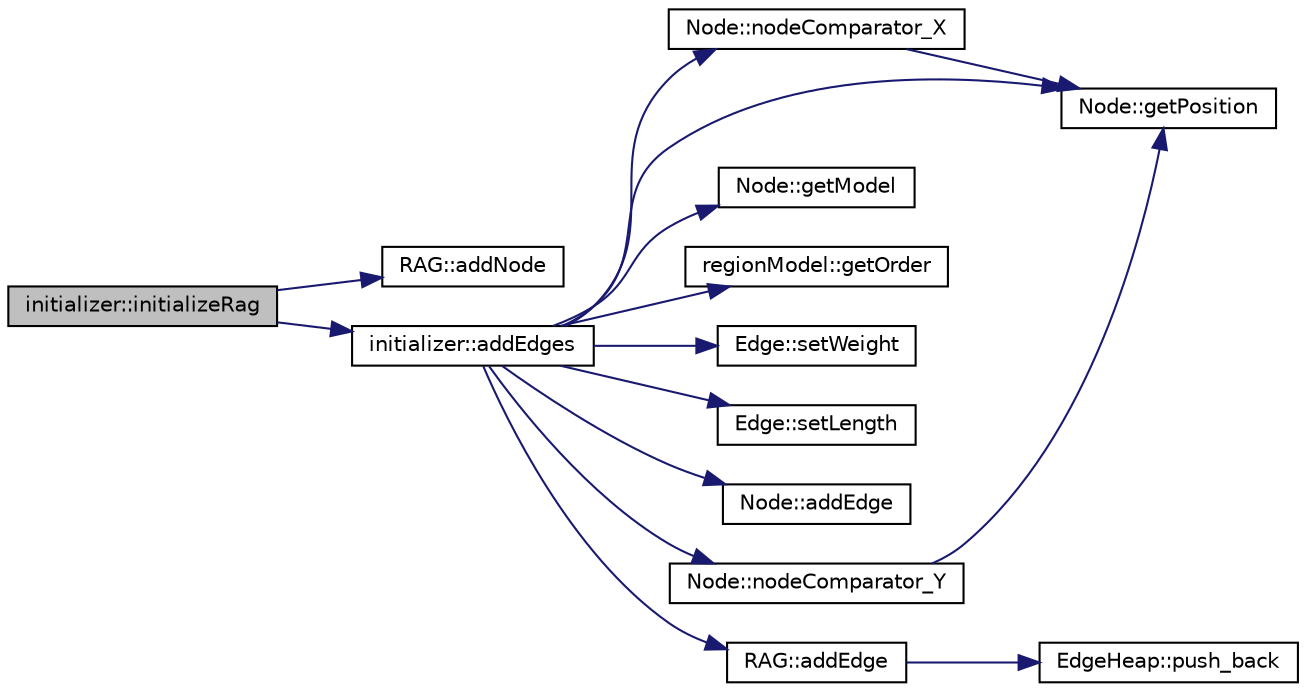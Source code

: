 digraph "initializer::initializeRag"
{
  edge [fontname="Helvetica",fontsize="10",labelfontname="Helvetica",labelfontsize="10"];
  node [fontname="Helvetica",fontsize="10",shape=record];
  rankdir="LR";
  Node1 [label="initializer::initializeRag",height=0.2,width=0.4,color="black", fillcolor="grey75", style="filled", fontcolor="black"];
  Node1 -> Node2 [color="midnightblue",fontsize="10",style="solid",fontname="Helvetica"];
  Node2 [label="RAG::addNode",height=0.2,width=0.4,color="black", fillcolor="white", style="filled",URL="$class_r_a_g.html#a4e34b15e71e8f54f5268766d551beb8c"];
  Node1 -> Node3 [color="midnightblue",fontsize="10",style="solid",fontname="Helvetica"];
  Node3 [label="initializer::addEdges",height=0.2,width=0.4,color="black", fillcolor="white", style="filled",URL="$classinitializer.html#af25116f6ca0979e447a4a266bceba2b8"];
  Node3 -> Node4 [color="midnightblue",fontsize="10",style="solid",fontname="Helvetica"];
  Node4 [label="Node::nodeComparator_X",height=0.2,width=0.4,color="black", fillcolor="white", style="filled",URL="$class_node.html#ac514917c2beff2faebf1e48760cc6b40"];
  Node4 -> Node5 [color="midnightblue",fontsize="10",style="solid",fontname="Helvetica"];
  Node5 [label="Node::getPosition",height=0.2,width=0.4,color="black", fillcolor="white", style="filled",URL="$class_node.html#aa3512938403662345b64049920d1cdaf"];
  Node3 -> Node5 [color="midnightblue",fontsize="10",style="solid",fontname="Helvetica"];
  Node3 -> Node6 [color="midnightblue",fontsize="10",style="solid",fontname="Helvetica"];
  Node6 [label="Node::getModel",height=0.2,width=0.4,color="black", fillcolor="white", style="filled",URL="$class_node.html#adcc7f26a2ccf3a8fcc387ed820624d99"];
  Node3 -> Node7 [color="midnightblue",fontsize="10",style="solid",fontname="Helvetica"];
  Node7 [label="regionModel::getOrder",height=0.2,width=0.4,color="black", fillcolor="white", style="filled",URL="$classregion_model.html#a822975b706699cc553f92035581246bc"];
  Node3 -> Node8 [color="midnightblue",fontsize="10",style="solid",fontname="Helvetica"];
  Node8 [label="Edge::setWeight",height=0.2,width=0.4,color="black", fillcolor="white", style="filled",URL="$class_edge.html#a7ba1bfa5c9c7972d2c31b2c3ba3d7c69"];
  Node3 -> Node9 [color="midnightblue",fontsize="10",style="solid",fontname="Helvetica"];
  Node9 [label="Edge::setLength",height=0.2,width=0.4,color="black", fillcolor="white", style="filled",URL="$class_edge.html#a9825f846eb203bc2ebe0e5ee4dcf9c3b"];
  Node3 -> Node10 [color="midnightblue",fontsize="10",style="solid",fontname="Helvetica"];
  Node10 [label="Node::addEdge",height=0.2,width=0.4,color="black", fillcolor="white", style="filled",URL="$class_node.html#a86573dcde1125e02936ee7c256fb270a"];
  Node3 -> Node11 [color="midnightblue",fontsize="10",style="solid",fontname="Helvetica"];
  Node11 [label="RAG::addEdge",height=0.2,width=0.4,color="black", fillcolor="white", style="filled",URL="$class_r_a_g.html#a7e9e7021580e97ce5cac0ca30ccd8119"];
  Node11 -> Node12 [color="midnightblue",fontsize="10",style="solid",fontname="Helvetica"];
  Node12 [label="EdgeHeap::push_back",height=0.2,width=0.4,color="black", fillcolor="white", style="filled",URL="$class_edge_heap.html#a00862191edc866b129f0a735a81861bf"];
  Node3 -> Node13 [color="midnightblue",fontsize="10",style="solid",fontname="Helvetica"];
  Node13 [label="Node::nodeComparator_Y",height=0.2,width=0.4,color="black", fillcolor="white", style="filled",URL="$class_node.html#a566bec893ce0b318bad8600f3b1e3e4a"];
  Node13 -> Node5 [color="midnightblue",fontsize="10",style="solid",fontname="Helvetica"];
}
